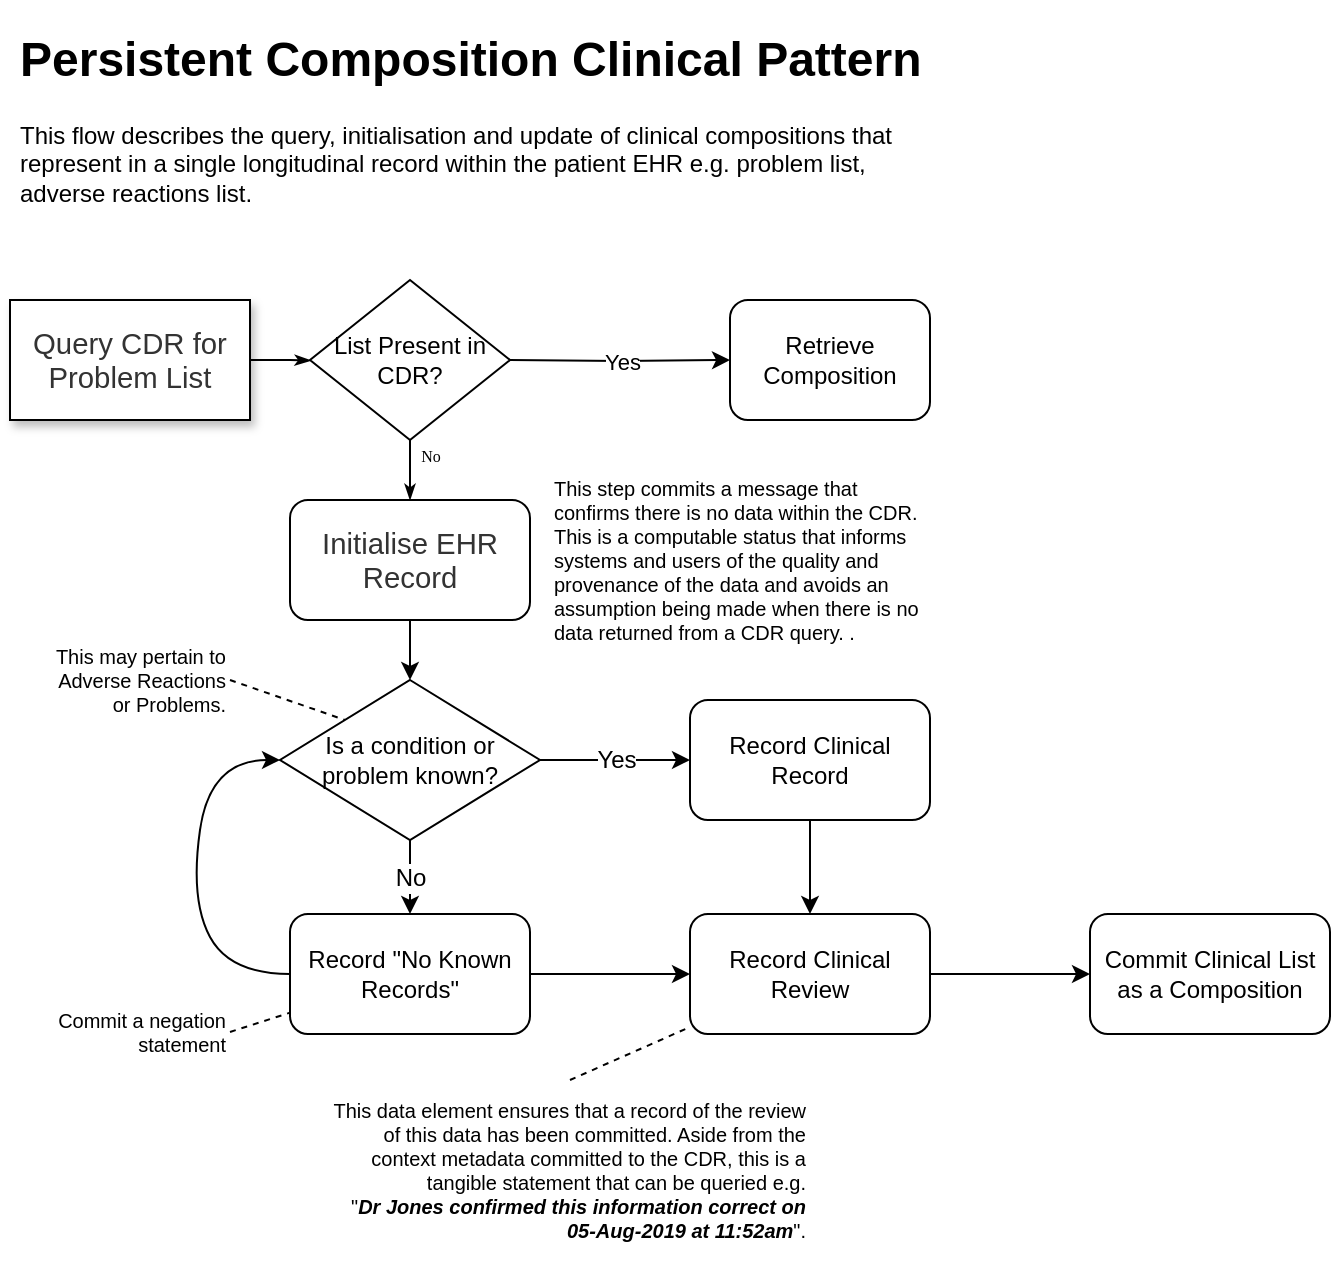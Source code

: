 <mxfile version="11.1.1" type="github"><diagram name="Page-1" id="edf60f1a-56cd-e834-aa8a-f176f3a09ee4"><mxGraphModel dx="981" dy="493" grid="1" gridSize="10" guides="1" tooltips="1" connect="1" arrows="1" fold="1" page="1" pageScale="1" pageWidth="1169" pageHeight="827" background="#ffffff" math="0" shadow="0"><root><mxCell id="0"/><mxCell id="1" parent="0"/><mxCell id="60e70716793133e9-32" style="edgeStyle=orthogonalEdgeStyle;rounded=0;html=1;labelBackgroundColor=none;startSize=5;endArrow=classicThin;endFill=1;endSize=5;jettySize=auto;orthogonalLoop=1;strokeColor=#000000;strokeWidth=1;fontFamily=Verdana;fontSize=8;fontColor=#000000;" parent="1" source="60e70716793133e9-4" edge="1"><mxGeometry relative="1" as="geometry"><mxPoint x="200.402" y="250.241" as="targetPoint"/></mxGeometry></mxCell><mxCell id="60e70716793133e9-4" value="&lt;span style=&quot;font-size: 11.0pt ; line-height: 115% ; font-family: &amp;#34;arial&amp;#34; , sans-serif ; color: #333333&quot;&gt;Query CDR for &lt;br&gt;Problem List&lt;/span&gt;" style="rounded=0;whiteSpace=wrap;html=1;shadow=1;labelBackgroundColor=none;strokeColor=#000000;strokeWidth=1;fillColor=#ffffff;fontFamily=Verdana;fontSize=8;fontColor=#000000;align=center;" parent="1" vertex="1"><mxGeometry x="50" y="220" width="120" height="60" as="geometry"/></mxCell><mxCell id="60e70716793133e9-37" value="No" style="edgeStyle=orthogonalEdgeStyle;rounded=0;html=1;labelBackgroundColor=none;startSize=5;endArrow=classicThin;endFill=1;endSize=5;jettySize=auto;orthogonalLoop=1;strokeColor=#000000;strokeWidth=1;fontFamily=Verdana;fontSize=8;fontColor=#000000;exitX=0.5;exitY=1;exitDx=0;exitDy=0;" parent="1" source="uMHtQNY-jOmSezQWGBiY-7" edge="1"><mxGeometry x="-0.5" y="10" relative="1" as="geometry"><mxPoint as="offset"/><mxPoint x="250" y="280.0" as="sourcePoint"/><mxPoint x="250" y="320.0" as="targetPoint"/></mxGeometry></mxCell><mxCell id="uMHtQNY-jOmSezQWGBiY-5" value="Yes" style="edgeStyle=orthogonalEdgeStyle;rounded=0;orthogonalLoop=1;jettySize=auto;html=1;entryX=0;entryY=0.5;entryDx=0;entryDy=0;" edge="1" parent="1" target="uMHtQNY-jOmSezQWGBiY-6"><mxGeometry relative="1" as="geometry"><mxPoint x="300" y="250.0" as="sourcePoint"/><mxPoint x="380" y="250.0" as="targetPoint"/></mxGeometry></mxCell><mxCell id="uMHtQNY-jOmSezQWGBiY-9" value="" style="edgeStyle=orthogonalEdgeStyle;rounded=0;orthogonalLoop=1;jettySize=auto;html=1;" edge="1" parent="1" source="uMHtQNY-jOmSezQWGBiY-2" target="uMHtQNY-jOmSezQWGBiY-11"><mxGeometry relative="1" as="geometry"><mxPoint x="250" y="424.5" as="targetPoint"/></mxGeometry></mxCell><mxCell id="uMHtQNY-jOmSezQWGBiY-2" value="&lt;span style=&quot;font-size: 11.0pt ; line-height: 115% ; font-family: &amp;#34;arial&amp;#34; , sans-serif ; color: #333333&quot;&gt;Initialise EHR Record&lt;/span&gt;" style="rounded=1;whiteSpace=wrap;html=1;" vertex="1" parent="1"><mxGeometry x="190" y="320" width="120" height="60" as="geometry"/></mxCell><mxCell id="uMHtQNY-jOmSezQWGBiY-3" value="&lt;h1&gt;Persistent Composition Clinical Pattern&lt;/h1&gt;&lt;p&gt;This flow describes the query, initialisation and update of clinical compositions that represent in a single longitudinal record within the patient EHR e.g. problem list, adverse reactions list.&amp;nbsp;&lt;/p&gt;" style="text;html=1;strokeColor=none;fillColor=none;spacing=5;spacingTop=-20;whiteSpace=wrap;overflow=hidden;rounded=0;" vertex="1" parent="1"><mxGeometry x="50" y="80" width="460" height="130" as="geometry"/></mxCell><mxCell id="uMHtQNY-jOmSezQWGBiY-6" value="Retrieve Composition" style="rounded=1;whiteSpace=wrap;html=1;" vertex="1" parent="1"><mxGeometry x="410" y="220" width="100" height="60" as="geometry"/></mxCell><mxCell id="uMHtQNY-jOmSezQWGBiY-7" value="List Present in CDR?" style="rhombus;whiteSpace=wrap;html=1;" vertex="1" parent="1"><mxGeometry x="200" y="210" width="100" height="80" as="geometry"/></mxCell><mxCell id="uMHtQNY-jOmSezQWGBiY-10" value="This step commits a message that confirms there is no data within the CDR. This is a computable status that informs systems and users of the quality and provenance of the data and avoids an assumption being made when there is no data returned from a CDR query. .&amp;nbsp;" style="text;html=1;strokeColor=none;fillColor=none;align=left;verticalAlign=middle;whiteSpace=wrap;rounded=0;fontSize=10;" vertex="1" parent="1"><mxGeometry x="320" y="302.5" width="190" height="95" as="geometry"/></mxCell><mxCell id="uMHtQNY-jOmSezQWGBiY-14" value="No" style="edgeStyle=orthogonalEdgeStyle;rounded=0;orthogonalLoop=1;jettySize=auto;html=1;fontSize=12;" edge="1" parent="1" source="uMHtQNY-jOmSezQWGBiY-11" target="uMHtQNY-jOmSezQWGBiY-13"><mxGeometry relative="1" as="geometry"/></mxCell><mxCell id="uMHtQNY-jOmSezQWGBiY-20" value="Yes" style="edgeStyle=orthogonalEdgeStyle;rounded=0;orthogonalLoop=1;jettySize=auto;html=1;fontSize=12;entryX=0;entryY=0.5;entryDx=0;entryDy=0;" edge="1" parent="1" source="uMHtQNY-jOmSezQWGBiY-11" target="uMHtQNY-jOmSezQWGBiY-21"><mxGeometry relative="1" as="geometry"><mxPoint x="395" y="450.0" as="targetPoint"/></mxGeometry></mxCell><mxCell id="uMHtQNY-jOmSezQWGBiY-11" value="Is a condition or problem known?" style="rhombus;whiteSpace=wrap;html=1;" vertex="1" parent="1"><mxGeometry x="185" y="410" width="130" height="80" as="geometry"/></mxCell><mxCell id="uMHtQNY-jOmSezQWGBiY-12" value="This may pertain to Adverse Reactions or Problems." style="text;html=1;strokeColor=none;fillColor=none;align=right;verticalAlign=middle;whiteSpace=wrap;rounded=0;fontSize=10;" vertex="1" parent="1"><mxGeometry x="70" y="381" width="90" height="58" as="geometry"/></mxCell><mxCell id="uMHtQNY-jOmSezQWGBiY-27" value="" style="edgeStyle=orthogonalEdgeStyle;rounded=0;orthogonalLoop=1;jettySize=auto;html=1;fontSize=12;" edge="1" parent="1" source="uMHtQNY-jOmSezQWGBiY-13" target="uMHtQNY-jOmSezQWGBiY-24"><mxGeometry relative="1" as="geometry"/></mxCell><mxCell id="uMHtQNY-jOmSezQWGBiY-13" value="Record &quot;No Known Records&quot;" style="rounded=1;whiteSpace=wrap;html=1;fontSize=12;align=center;" vertex="1" parent="1"><mxGeometry x="190" y="527" width="120" height="60" as="geometry"/></mxCell><mxCell id="uMHtQNY-jOmSezQWGBiY-17" value="" style="curved=1;endArrow=classic;html=1;fontSize=12;entryX=0;entryY=0.5;entryDx=0;entryDy=0;exitX=0;exitY=0.5;exitDx=0;exitDy=0;" edge="1" parent="1" source="uMHtQNY-jOmSezQWGBiY-13" target="uMHtQNY-jOmSezQWGBiY-11"><mxGeometry width="50" height="50" relative="1" as="geometry"><mxPoint x="50" y="660" as="sourcePoint"/><mxPoint x="100" y="610" as="targetPoint"/><Array as="points"><mxPoint x="160" y="557"/><mxPoint x="140" y="520"/><mxPoint x="150" y="450"/></Array></mxGeometry></mxCell><mxCell id="uMHtQNY-jOmSezQWGBiY-18" value="" style="endArrow=none;dashed=1;html=1;fontSize=12;entryX=0;entryY=0;entryDx=0;entryDy=0;exitX=1;exitY=0.5;exitDx=0;exitDy=0;" edge="1" parent="1" source="uMHtQNY-jOmSezQWGBiY-12" target="uMHtQNY-jOmSezQWGBiY-11"><mxGeometry width="50" height="50" relative="1" as="geometry"><mxPoint x="50" y="660" as="sourcePoint"/><mxPoint x="100" y="610" as="targetPoint"/></mxGeometry></mxCell><mxCell id="uMHtQNY-jOmSezQWGBiY-28" value="" style="edgeStyle=orthogonalEdgeStyle;rounded=0;orthogonalLoop=1;jettySize=auto;html=1;fontSize=12;" edge="1" parent="1" source="uMHtQNY-jOmSezQWGBiY-21" target="uMHtQNY-jOmSezQWGBiY-24"><mxGeometry relative="1" as="geometry"/></mxCell><mxCell id="uMHtQNY-jOmSezQWGBiY-21" value="Record Clinical Record" style="rounded=1;whiteSpace=wrap;html=1;fontSize=12;align=center;" vertex="1" parent="1"><mxGeometry x="390" y="420" width="120" height="60" as="geometry"/></mxCell><mxCell id="uMHtQNY-jOmSezQWGBiY-22" value="Commit a negation statement" style="text;html=1;strokeColor=none;fillColor=none;align=right;verticalAlign=middle;whiteSpace=wrap;rounded=0;fontSize=10;" vertex="1" parent="1"><mxGeometry x="70" y="562" width="90" height="48" as="geometry"/></mxCell><mxCell id="uMHtQNY-jOmSezQWGBiY-23" value="" style="endArrow=none;dashed=1;html=1;fontSize=12;exitX=1;exitY=0.5;exitDx=0;exitDy=0;" edge="1" parent="1" source="uMHtQNY-jOmSezQWGBiY-22" target="uMHtQNY-jOmSezQWGBiY-13"><mxGeometry width="50" height="50" relative="1" as="geometry"><mxPoint x="66.5" y="899" as="sourcePoint"/><mxPoint x="234" y="669.0" as="targetPoint"/></mxGeometry></mxCell><mxCell id="uMHtQNY-jOmSezQWGBiY-30" value="" style="edgeStyle=orthogonalEdgeStyle;rounded=0;orthogonalLoop=1;jettySize=auto;html=1;fontSize=12;" edge="1" parent="1" source="uMHtQNY-jOmSezQWGBiY-24" target="uMHtQNY-jOmSezQWGBiY-29"><mxGeometry relative="1" as="geometry"/></mxCell><mxCell id="uMHtQNY-jOmSezQWGBiY-24" value="Record Clinical Review" style="rounded=1;whiteSpace=wrap;html=1;fontSize=12;align=center;" vertex="1" parent="1"><mxGeometry x="390" y="527" width="120" height="60" as="geometry"/></mxCell><mxCell id="uMHtQNY-jOmSezQWGBiY-25" value="This data element ensures that a record of the review of this data has been committed. Aside from the context metadata committed to the CDR, this is a tangible statement that can be queried e.g. &lt;br&gt;&quot;&lt;b style=&quot;font-style: italic&quot;&gt;Dr Jones confirmed this information correct on 05-Aug-2019 at 11:52am&lt;/b&gt;&quot;." style="text;html=1;strokeColor=none;fillColor=none;align=right;verticalAlign=middle;whiteSpace=wrap;rounded=0;fontSize=10;" vertex="1" parent="1"><mxGeometry x="210" y="610" width="240" height="90" as="geometry"/></mxCell><mxCell id="uMHtQNY-jOmSezQWGBiY-26" value="" style="endArrow=none;dashed=1;html=1;fontSize=12;exitX=0.5;exitY=0;exitDx=0;exitDy=0;" edge="1" parent="1" source="uMHtQNY-jOmSezQWGBiY-25" target="uMHtQNY-jOmSezQWGBiY-24"><mxGeometry width="50" height="50" relative="1" as="geometry"><mxPoint x="379.5" y="912" as="sourcePoint"/><mxPoint x="489.5" y="610" as="targetPoint"/></mxGeometry></mxCell><mxCell id="uMHtQNY-jOmSezQWGBiY-29" value="Commit Clinical List as a Composition" style="rounded=1;whiteSpace=wrap;html=1;fontSize=12;align=center;" vertex="1" parent="1"><mxGeometry x="590" y="527" width="120" height="60" as="geometry"/></mxCell></root></mxGraphModel></diagram></mxfile>